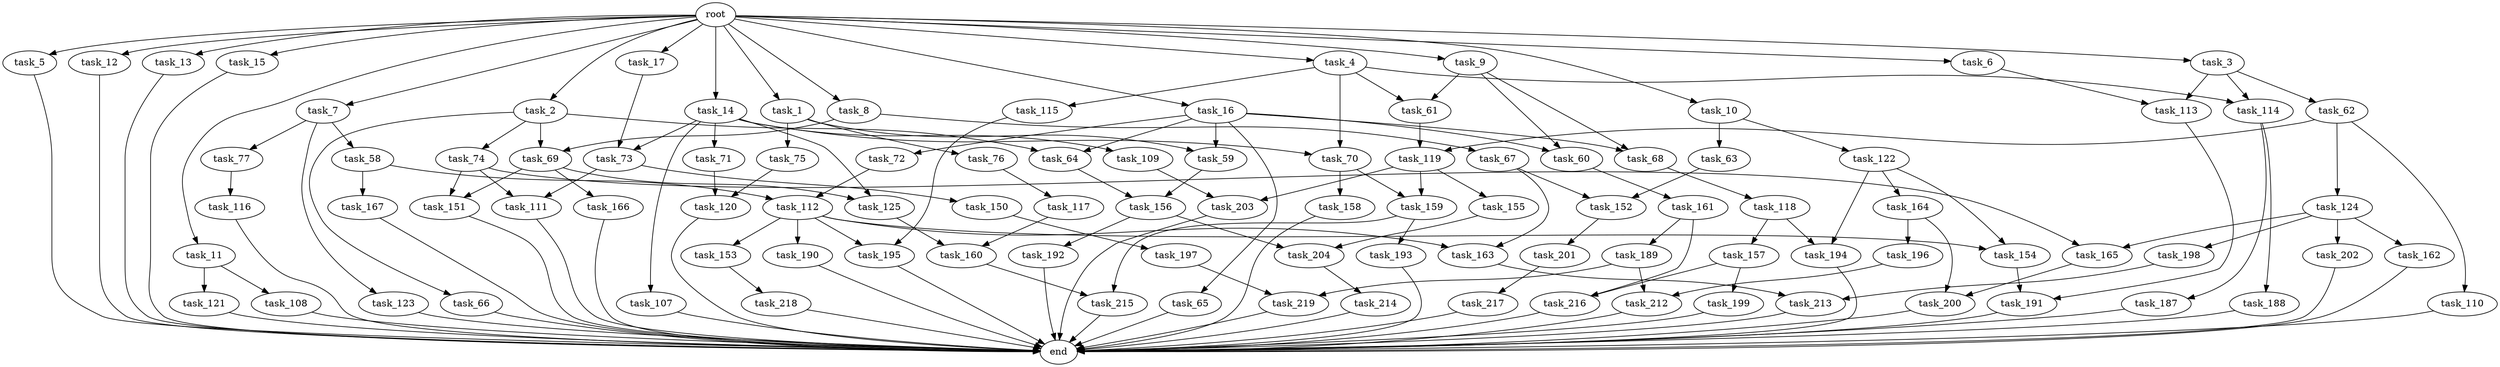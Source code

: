 digraph G {
  root [size="0.000000"];
  task_1 [size="1.024000"];
  task_2 [size="1.024000"];
  task_3 [size="1.024000"];
  task_4 [size="1.024000"];
  task_5 [size="1.024000"];
  task_6 [size="1.024000"];
  task_7 [size="1.024000"];
  task_8 [size="1.024000"];
  task_9 [size="1.024000"];
  task_10 [size="1.024000"];
  task_11 [size="1.024000"];
  task_12 [size="1.024000"];
  task_13 [size="1.024000"];
  task_14 [size="1.024000"];
  task_15 [size="1.024000"];
  task_16 [size="1.024000"];
  task_17 [size="1.024000"];
  task_58 [size="34359738.368000"];
  task_59 [size="910533066.752000"];
  task_60 [size="730144440.320000"];
  task_61 [size="68719476.736000"];
  task_62 [size="695784701.952000"];
  task_63 [size="858993459.200000"];
  task_64 [size="1245540515.840000"];
  task_65 [size="695784701.952000"];
  task_66 [size="549755813.888000"];
  task_67 [size="549755813.888000"];
  task_68 [size="730144440.320000"];
  task_69 [size="1099511627.776000"];
  task_70 [size="68719476.736000"];
  task_71 [size="34359738.368000"];
  task_72 [size="695784701.952000"];
  task_73 [size="455266533.376000"];
  task_74 [size="549755813.888000"];
  task_75 [size="214748364.800000"];
  task_76 [size="214748364.800000"];
  task_77 [size="34359738.368000"];
  task_107 [size="34359738.368000"];
  task_108 [size="34359738.368000"];
  task_109 [size="34359738.368000"];
  task_110 [size="695784701.952000"];
  task_111 [size="386547056.640000"];
  task_112 [size="111669149.696000"];
  task_113 [size="1005022347.264000"];
  task_114 [size="730144440.320000"];
  task_115 [size="34359738.368000"];
  task_116 [size="34359738.368000"];
  task_117 [size="34359738.368000"];
  task_118 [size="137438953.472000"];
  task_119 [size="1116691496.960000"];
  task_120 [size="730144440.320000"];
  task_121 [size="34359738.368000"];
  task_122 [size="858993459.200000"];
  task_123 [size="34359738.368000"];
  task_124 [size="695784701.952000"];
  task_125 [size="343597383.680000"];
  task_150 [size="309237645.312000"];
  task_151 [size="386547056.640000"];
  task_152 [size="773094113.280000"];
  task_153 [size="549755813.888000"];
  task_154 [size="1099511627.776000"];
  task_155 [size="420906795.008000"];
  task_156 [size="274877906.944000"];
  task_157 [size="309237645.312000"];
  task_158 [size="34359738.368000"];
  task_159 [size="455266533.376000"];
  task_160 [size="1168231104.512000"];
  task_161 [size="77309411.328000"];
  task_162 [size="420906795.008000"];
  task_163 [size="1245540515.840000"];
  task_164 [size="549755813.888000"];
  task_165 [size="498216206.336000"];
  task_166 [size="309237645.312000"];
  task_167 [size="34359738.368000"];
  task_187 [size="309237645.312000"];
  task_188 [size="309237645.312000"];
  task_189 [size="309237645.312000"];
  task_190 [size="549755813.888000"];
  task_191 [size="858993459.200000"];
  task_192 [size="420906795.008000"];
  task_193 [size="34359738.368000"];
  task_194 [size="858993459.200000"];
  task_195 [size="687194767.360000"];
  task_196 [size="420906795.008000"];
  task_197 [size="214748364.800000"];
  task_198 [size="420906795.008000"];
  task_199 [size="858993459.200000"];
  task_200 [size="455266533.376000"];
  task_201 [size="549755813.888000"];
  task_202 [size="420906795.008000"];
  task_203 [size="635655159.808000"];
  task_204 [size="1279900254.208000"];
  task_212 [size="773094113.280000"];
  task_213 [size="1116691496.960000"];
  task_214 [size="858993459.200000"];
  task_215 [size="111669149.696000"];
  task_216 [size="1168231104.512000"];
  task_217 [size="695784701.952000"];
  task_218 [size="214748364.800000"];
  task_219 [size="910533066.752000"];
  end [size="0.000000"];

  root -> task_1 [size="1.000000"];
  root -> task_2 [size="1.000000"];
  root -> task_3 [size="1.000000"];
  root -> task_4 [size="1.000000"];
  root -> task_5 [size="1.000000"];
  root -> task_6 [size="1.000000"];
  root -> task_7 [size="1.000000"];
  root -> task_8 [size="1.000000"];
  root -> task_9 [size="1.000000"];
  root -> task_10 [size="1.000000"];
  root -> task_11 [size="1.000000"];
  root -> task_12 [size="1.000000"];
  root -> task_13 [size="1.000000"];
  root -> task_14 [size="1.000000"];
  root -> task_15 [size="1.000000"];
  root -> task_16 [size="1.000000"];
  root -> task_17 [size="1.000000"];
  task_1 -> task_59 [size="209715200.000000"];
  task_1 -> task_75 [size="209715200.000000"];
  task_1 -> task_76 [size="209715200.000000"];
  task_2 -> task_64 [size="536870912.000000"];
  task_2 -> task_66 [size="536870912.000000"];
  task_2 -> task_69 [size="536870912.000000"];
  task_2 -> task_74 [size="536870912.000000"];
  task_3 -> task_62 [size="679477248.000000"];
  task_3 -> task_113 [size="679477248.000000"];
  task_3 -> task_114 [size="679477248.000000"];
  task_4 -> task_61 [size="33554432.000000"];
  task_4 -> task_70 [size="33554432.000000"];
  task_4 -> task_114 [size="33554432.000000"];
  task_4 -> task_115 [size="33554432.000000"];
  task_5 -> end [size="1.000000"];
  task_6 -> task_113 [size="301989888.000000"];
  task_7 -> task_58 [size="33554432.000000"];
  task_7 -> task_77 [size="33554432.000000"];
  task_7 -> task_123 [size="33554432.000000"];
  task_8 -> task_67 [size="536870912.000000"];
  task_8 -> task_69 [size="536870912.000000"];
  task_9 -> task_60 [size="33554432.000000"];
  task_9 -> task_61 [size="33554432.000000"];
  task_9 -> task_68 [size="33554432.000000"];
  task_10 -> task_63 [size="838860800.000000"];
  task_10 -> task_122 [size="838860800.000000"];
  task_11 -> task_108 [size="33554432.000000"];
  task_11 -> task_121 [size="33554432.000000"];
  task_12 -> end [size="1.000000"];
  task_13 -> end [size="1.000000"];
  task_14 -> task_70 [size="33554432.000000"];
  task_14 -> task_71 [size="33554432.000000"];
  task_14 -> task_73 [size="33554432.000000"];
  task_14 -> task_107 [size="33554432.000000"];
  task_14 -> task_109 [size="33554432.000000"];
  task_14 -> task_125 [size="33554432.000000"];
  task_15 -> end [size="1.000000"];
  task_16 -> task_59 [size="679477248.000000"];
  task_16 -> task_60 [size="679477248.000000"];
  task_16 -> task_64 [size="679477248.000000"];
  task_16 -> task_65 [size="679477248.000000"];
  task_16 -> task_68 [size="679477248.000000"];
  task_16 -> task_72 [size="679477248.000000"];
  task_17 -> task_73 [size="411041792.000000"];
  task_58 -> task_112 [size="33554432.000000"];
  task_58 -> task_167 [size="33554432.000000"];
  task_59 -> task_156 [size="134217728.000000"];
  task_60 -> task_161 [size="75497472.000000"];
  task_61 -> task_119 [size="411041792.000000"];
  task_62 -> task_110 [size="679477248.000000"];
  task_62 -> task_119 [size="679477248.000000"];
  task_62 -> task_124 [size="679477248.000000"];
  task_63 -> task_152 [size="75497472.000000"];
  task_64 -> task_156 [size="134217728.000000"];
  task_65 -> end [size="1.000000"];
  task_66 -> end [size="1.000000"];
  task_67 -> task_152 [size="679477248.000000"];
  task_67 -> task_163 [size="679477248.000000"];
  task_68 -> task_118 [size="134217728.000000"];
  task_69 -> task_125 [size="301989888.000000"];
  task_69 -> task_151 [size="301989888.000000"];
  task_69 -> task_166 [size="301989888.000000"];
  task_70 -> task_158 [size="33554432.000000"];
  task_70 -> task_159 [size="33554432.000000"];
  task_71 -> task_120 [size="411041792.000000"];
  task_72 -> task_112 [size="75497472.000000"];
  task_73 -> task_111 [size="301989888.000000"];
  task_73 -> task_150 [size="301989888.000000"];
  task_74 -> task_111 [size="75497472.000000"];
  task_74 -> task_151 [size="75497472.000000"];
  task_74 -> task_165 [size="75497472.000000"];
  task_75 -> task_120 [size="301989888.000000"];
  task_76 -> task_117 [size="33554432.000000"];
  task_77 -> task_116 [size="33554432.000000"];
  task_107 -> end [size="1.000000"];
  task_108 -> end [size="1.000000"];
  task_109 -> task_203 [size="209715200.000000"];
  task_110 -> end [size="1.000000"];
  task_111 -> end [size="1.000000"];
  task_112 -> task_153 [size="536870912.000000"];
  task_112 -> task_154 [size="536870912.000000"];
  task_112 -> task_163 [size="536870912.000000"];
  task_112 -> task_190 [size="536870912.000000"];
  task_112 -> task_195 [size="536870912.000000"];
  task_113 -> task_191 [size="301989888.000000"];
  task_114 -> task_187 [size="301989888.000000"];
  task_114 -> task_188 [size="301989888.000000"];
  task_115 -> task_195 [size="134217728.000000"];
  task_116 -> end [size="1.000000"];
  task_117 -> task_160 [size="301989888.000000"];
  task_118 -> task_157 [size="301989888.000000"];
  task_118 -> task_194 [size="301989888.000000"];
  task_119 -> task_155 [size="411041792.000000"];
  task_119 -> task_159 [size="411041792.000000"];
  task_119 -> task_203 [size="411041792.000000"];
  task_120 -> end [size="1.000000"];
  task_121 -> end [size="1.000000"];
  task_122 -> task_154 [size="536870912.000000"];
  task_122 -> task_164 [size="536870912.000000"];
  task_122 -> task_194 [size="536870912.000000"];
  task_123 -> end [size="1.000000"];
  task_124 -> task_162 [size="411041792.000000"];
  task_124 -> task_165 [size="411041792.000000"];
  task_124 -> task_198 [size="411041792.000000"];
  task_124 -> task_202 [size="411041792.000000"];
  task_125 -> task_160 [size="838860800.000000"];
  task_150 -> task_197 [size="209715200.000000"];
  task_151 -> end [size="1.000000"];
  task_152 -> task_201 [size="536870912.000000"];
  task_153 -> task_218 [size="209715200.000000"];
  task_154 -> task_191 [size="536870912.000000"];
  task_155 -> task_204 [size="838860800.000000"];
  task_156 -> task_192 [size="411041792.000000"];
  task_156 -> task_204 [size="411041792.000000"];
  task_157 -> task_199 [size="838860800.000000"];
  task_157 -> task_216 [size="838860800.000000"];
  task_158 -> end [size="1.000000"];
  task_159 -> task_193 [size="33554432.000000"];
  task_159 -> task_215 [size="33554432.000000"];
  task_160 -> task_215 [size="75497472.000000"];
  task_161 -> task_189 [size="301989888.000000"];
  task_161 -> task_216 [size="301989888.000000"];
  task_162 -> end [size="1.000000"];
  task_163 -> task_213 [size="679477248.000000"];
  task_164 -> task_196 [size="411041792.000000"];
  task_164 -> task_200 [size="411041792.000000"];
  task_165 -> task_200 [size="33554432.000000"];
  task_166 -> end [size="1.000000"];
  task_167 -> end [size="1.000000"];
  task_187 -> end [size="1.000000"];
  task_188 -> end [size="1.000000"];
  task_189 -> task_212 [size="679477248.000000"];
  task_189 -> task_219 [size="679477248.000000"];
  task_190 -> end [size="1.000000"];
  task_191 -> end [size="1.000000"];
  task_192 -> end [size="1.000000"];
  task_193 -> end [size="1.000000"];
  task_194 -> end [size="1.000000"];
  task_195 -> end [size="1.000000"];
  task_196 -> task_212 [size="75497472.000000"];
  task_197 -> task_219 [size="209715200.000000"];
  task_198 -> task_213 [size="411041792.000000"];
  task_199 -> end [size="1.000000"];
  task_200 -> end [size="1.000000"];
  task_201 -> task_217 [size="679477248.000000"];
  task_202 -> end [size="1.000000"];
  task_203 -> end [size="1.000000"];
  task_204 -> task_214 [size="838860800.000000"];
  task_212 -> end [size="1.000000"];
  task_213 -> end [size="1.000000"];
  task_214 -> end [size="1.000000"];
  task_215 -> end [size="1.000000"];
  task_216 -> end [size="1.000000"];
  task_217 -> end [size="1.000000"];
  task_218 -> end [size="1.000000"];
  task_219 -> end [size="1.000000"];
}
